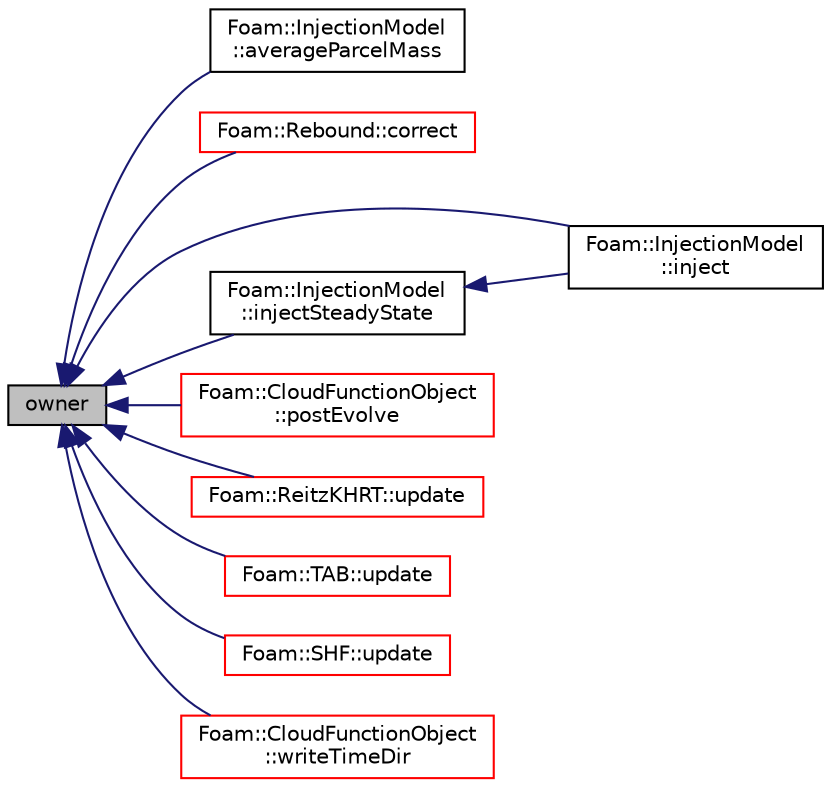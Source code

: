 digraph "owner"
{
  bgcolor="transparent";
  edge [fontname="Helvetica",fontsize="10",labelfontname="Helvetica",labelfontsize="10"];
  node [fontname="Helvetica",fontsize="10",shape=record];
  rankdir="LR";
  Node11 [label="owner",height=0.2,width=0.4,color="black", fillcolor="grey75", style="filled", fontcolor="black"];
  Node11 -> Node12 [dir="back",color="midnightblue",fontsize="10",style="solid",fontname="Helvetica"];
  Node12 [label="Foam::InjectionModel\l::averageParcelMass",height=0.2,width=0.4,color="black",URL="$a25201.html#a8d6e9910b3b4ee07b11d7637b97348e2",tooltip="Return the average parcel mass over the injection period. "];
  Node11 -> Node13 [dir="back",color="midnightblue",fontsize="10",style="solid",fontname="Helvetica"];
  Node13 [label="Foam::Rebound::correct",height=0.2,width=0.4,color="red",URL="$a25321.html#aa1b559cf24cdec3d37b45e290079352d",tooltip="Apply velocity correction. "];
  Node11 -> Node16 [dir="back",color="midnightblue",fontsize="10",style="solid",fontname="Helvetica"];
  Node16 [label="Foam::InjectionModel\l::inject",height=0.2,width=0.4,color="black",URL="$a25201.html#ad56021712258ad92961ed1dcb0941870",tooltip="Main injection loop. "];
  Node11 -> Node17 [dir="back",color="midnightblue",fontsize="10",style="solid",fontname="Helvetica"];
  Node17 [label="Foam::InjectionModel\l::injectSteadyState",height=0.2,width=0.4,color="black",URL="$a25201.html#a9c90fd504e4159250942be6d20db9095",tooltip="Main injection loop - steady-state. "];
  Node17 -> Node16 [dir="back",color="midnightblue",fontsize="10",style="solid",fontname="Helvetica"];
  Node11 -> Node18 [dir="back",color="midnightblue",fontsize="10",style="solid",fontname="Helvetica"];
  Node18 [label="Foam::CloudFunctionObject\l::postEvolve",height=0.2,width=0.4,color="red",URL="$a25097.html#a0bf23f36eb3424966e359419a566eb0a",tooltip="Post-evolve hook. "];
  Node11 -> Node20 [dir="back",color="midnightblue",fontsize="10",style="solid",fontname="Helvetica"];
  Node20 [label="Foam::ReitzKHRT::update",height=0.2,width=0.4,color="red",URL="$a25705.html#af86a08f997bc779309ec7d00e914e292",tooltip="Update the parcel diameter. "];
  Node11 -> Node23 [dir="back",color="midnightblue",fontsize="10",style="solid",fontname="Helvetica"];
  Node23 [label="Foam::TAB::update",height=0.2,width=0.4,color="red",URL="$a25713.html#af86a08f997bc779309ec7d00e914e292",tooltip="Update the parcel diameter. "];
  Node11 -> Node26 [dir="back",color="midnightblue",fontsize="10",style="solid",fontname="Helvetica"];
  Node26 [label="Foam::SHF::update",height=0.2,width=0.4,color="red",URL="$a25709.html#af86a08f997bc779309ec7d00e914e292",tooltip="Update the parcel properties. "];
  Node11 -> Node29 [dir="back",color="midnightblue",fontsize="10",style="solid",fontname="Helvetica"];
  Node29 [label="Foam::CloudFunctionObject\l::writeTimeDir",height=0.2,width=0.4,color="red",URL="$a25097.html#a115d6565ae6a1ccea2a945ee84e458b0",tooltip="Return the output time path. "];
}
